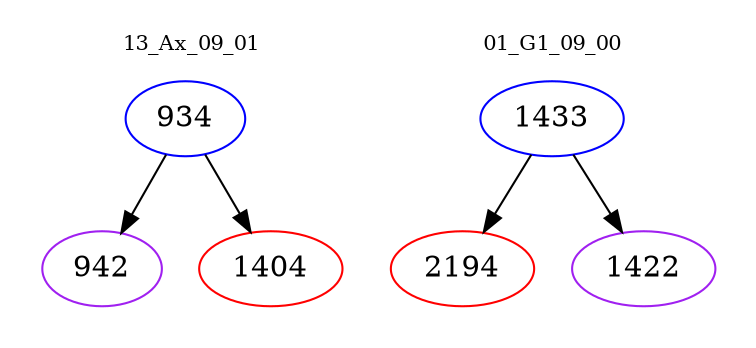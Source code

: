 digraph{
subgraph cluster_0 {
color = white
label = "13_Ax_09_01";
fontsize=10;
T0_934 [label="934", color="blue"]
T0_934 -> T0_942 [color="black"]
T0_942 [label="942", color="purple"]
T0_934 -> T0_1404 [color="black"]
T0_1404 [label="1404", color="red"]
}
subgraph cluster_1 {
color = white
label = "01_G1_09_00";
fontsize=10;
T1_1433 [label="1433", color="blue"]
T1_1433 -> T1_2194 [color="black"]
T1_2194 [label="2194", color="red"]
T1_1433 -> T1_1422 [color="black"]
T1_1422 [label="1422", color="purple"]
}
}
